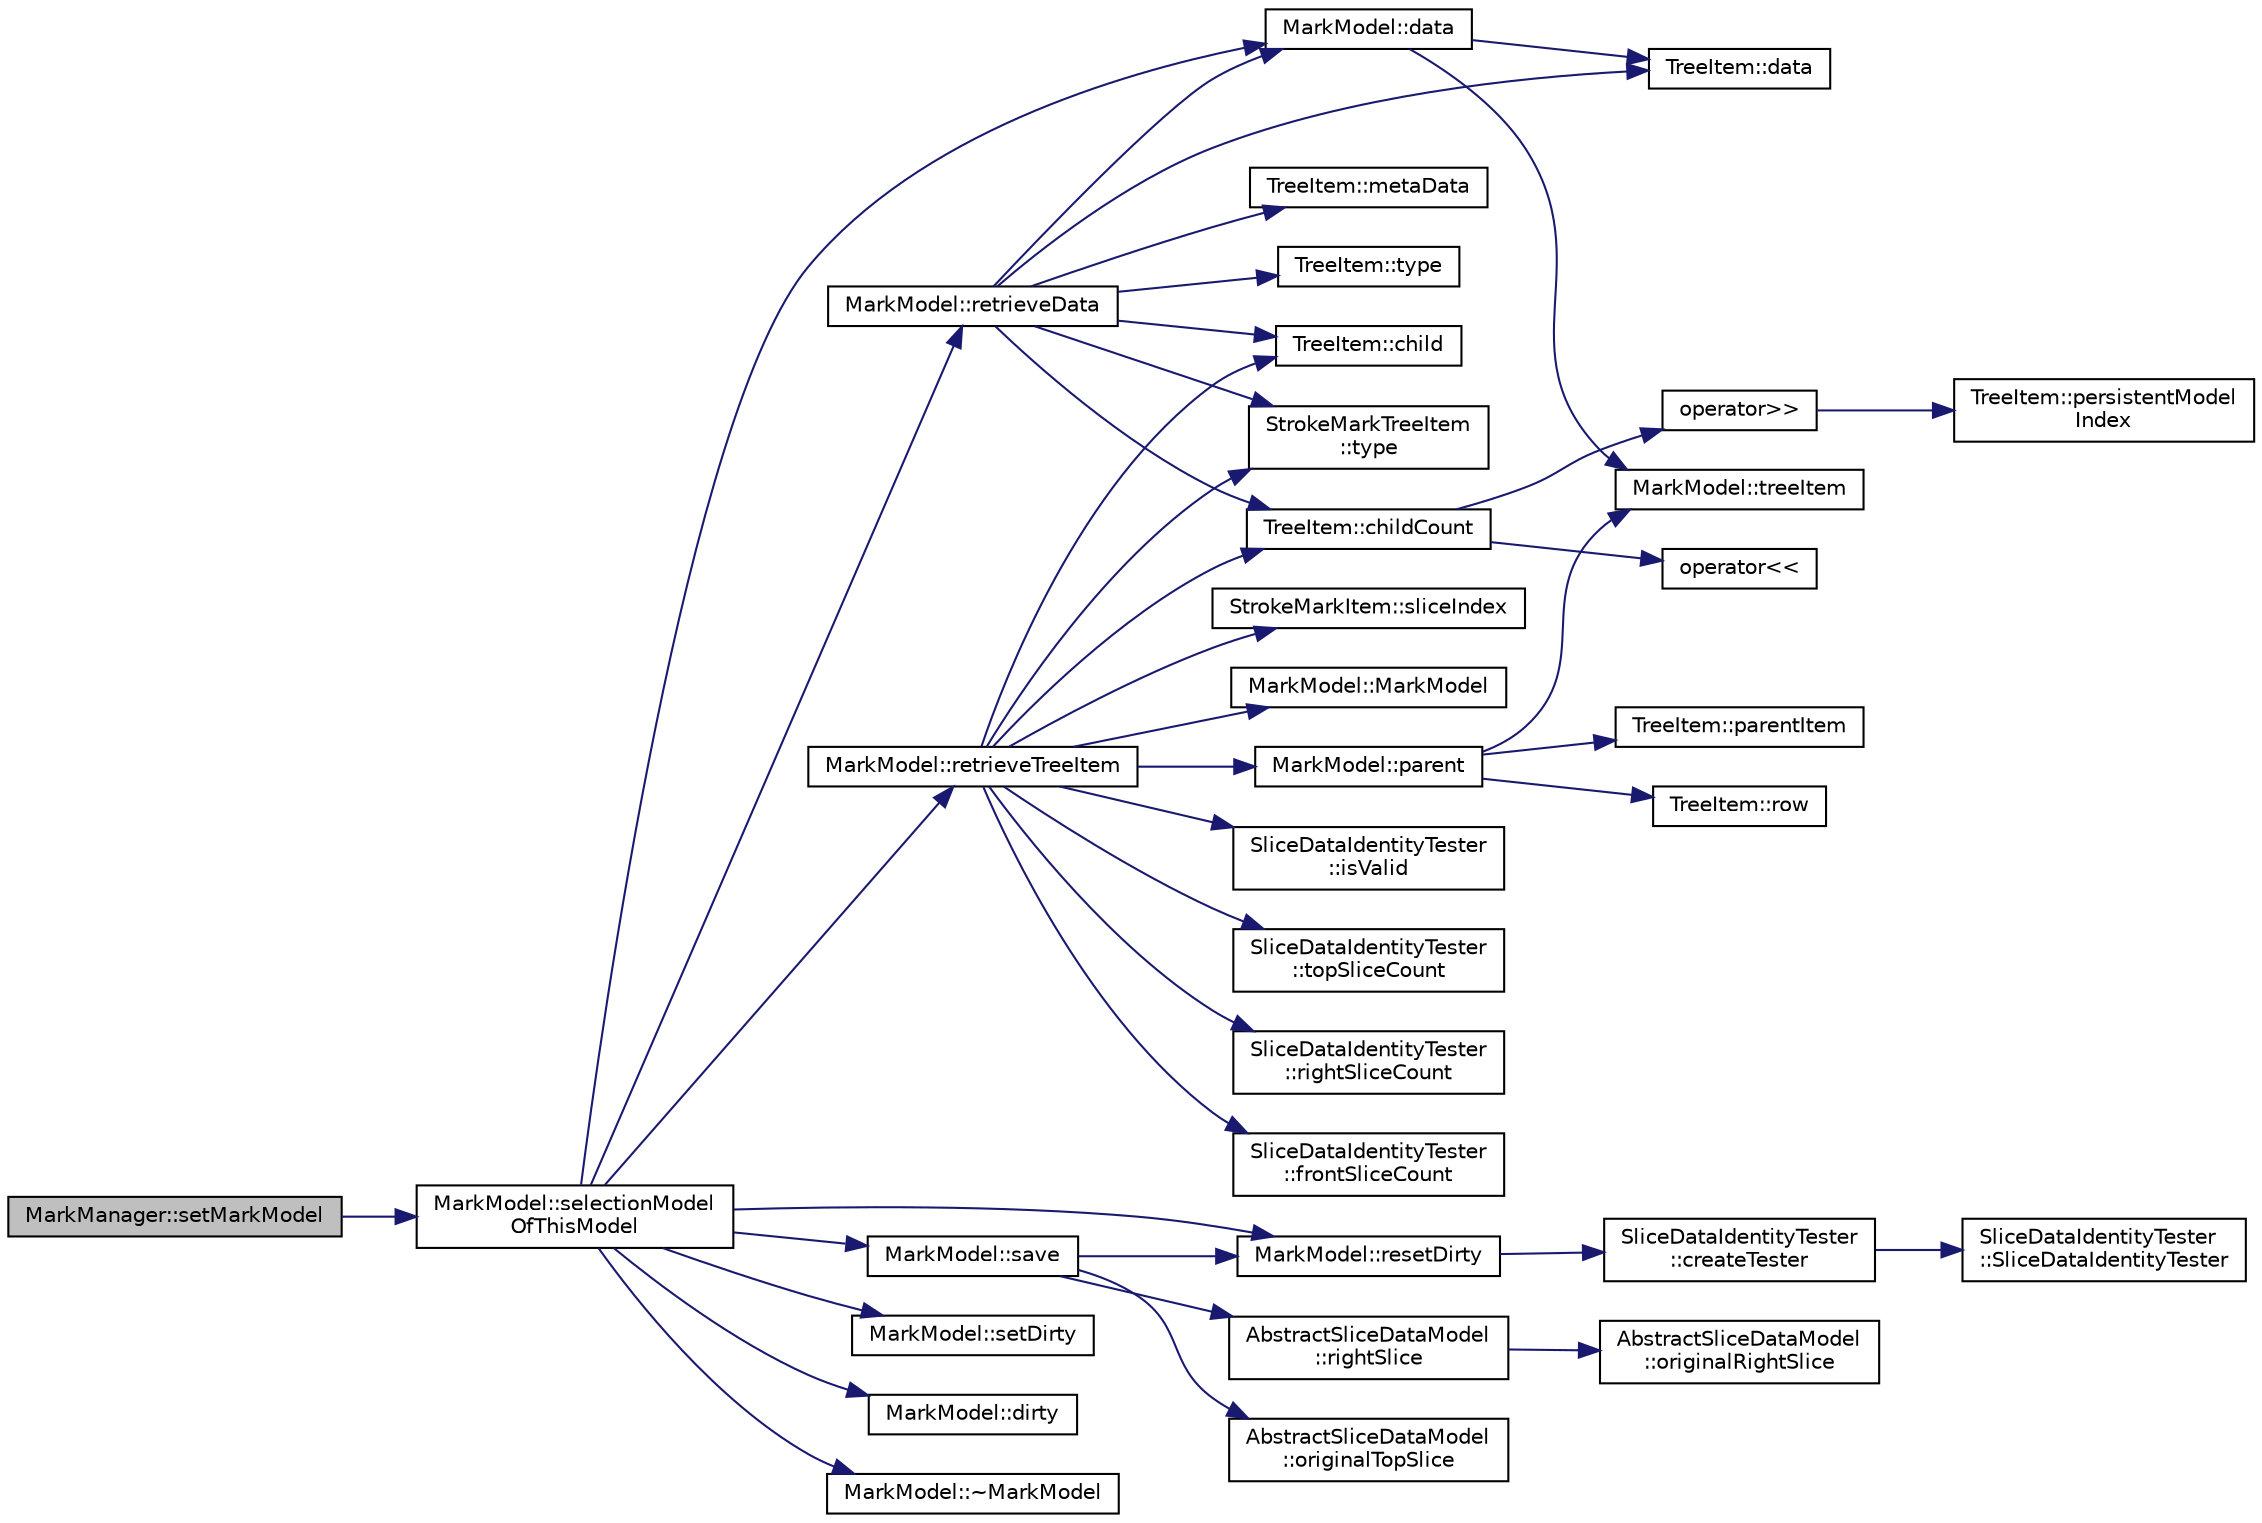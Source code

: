 digraph "MarkManager::setMarkModel"
{
  edge [fontname="Helvetica",fontsize="10",labelfontname="Helvetica",labelfontsize="10"];
  node [fontname="Helvetica",fontsize="10",shape=record];
  rankdir="LR";
  Node2 [label="MarkManager::setMarkModel",height=0.2,width=0.4,color="black", fillcolor="grey75", style="filled", fontcolor="black"];
  Node2 -> Node3 [color="midnightblue",fontsize="10",style="solid",fontname="Helvetica"];
  Node3 [label="MarkModel::selectionModel\lOfThisModel",height=0.2,width=0.4,color="black", fillcolor="white", style="filled",URL="$class_mark_model.html#ad58bc2e692e3b5a0716e20145d135e50"];
  Node3 -> Node4 [color="midnightblue",fontsize="10",style="solid",fontname="Helvetica"];
  Node4 [label="MarkModel::retrieveData",height=0.2,width=0.4,color="black", fillcolor="white", style="filled",URL="$class_mark_model.html#af319ad9abc81c3b59112d9c8c08f2cab"];
  Node4 -> Node5 [color="midnightblue",fontsize="10",style="solid",fontname="Helvetica"];
  Node5 [label="TreeItem::type",height=0.2,width=0.4,color="black", fillcolor="white", style="filled",URL="$class_tree_item.html#a9040286ba73d1391c19dc548b9a44890"];
  Node4 -> Node6 [color="midnightblue",fontsize="10",style="solid",fontname="Helvetica"];
  Node6 [label="StrokeMarkTreeItem\l::type",height=0.2,width=0.4,color="black", fillcolor="white", style="filled",URL="$class_stroke_mark_tree_item.html#a4800e57b9ff1b73bb0771acea935e02a",tooltip="Returns the information about the tree item. "];
  Node4 -> Node7 [color="midnightblue",fontsize="10",style="solid",fontname="Helvetica"];
  Node7 [label="TreeItem::metaData",height=0.2,width=0.4,color="black", fillcolor="white", style="filled",URL="$class_tree_item.html#aa73223e4db6840bc65a8ed303f9c52b8"];
  Node4 -> Node8 [color="midnightblue",fontsize="10",style="solid",fontname="Helvetica"];
  Node8 [label="TreeItem::data",height=0.2,width=0.4,color="black", fillcolor="white", style="filled",URL="$class_tree_item.html#a3e76d45fd27cc6f9001efc9f1b8effed"];
  Node4 -> Node9 [color="midnightblue",fontsize="10",style="solid",fontname="Helvetica"];
  Node9 [label="TreeItem::childCount",height=0.2,width=0.4,color="black", fillcolor="white", style="filled",URL="$class_tree_item.html#a14551ec37f50067974fc93aa78b4b6e1"];
  Node9 -> Node10 [color="midnightblue",fontsize="10",style="solid",fontname="Helvetica"];
  Node10 [label="operator\<\<",height=0.2,width=0.4,color="black", fillcolor="white", style="filled",URL="$treeitem_8h.html#af3867168b442d1c788191d4ff5e10736"];
  Node9 -> Node11 [color="midnightblue",fontsize="10",style="solid",fontname="Helvetica"];
  Node11 [label="operator\>\>",height=0.2,width=0.4,color="black", fillcolor="white", style="filled",URL="$treeitem_8h.html#a437228530f02a7bebd73f29f411e82b0"];
  Node11 -> Node12 [color="midnightblue",fontsize="10",style="solid",fontname="Helvetica"];
  Node12 [label="TreeItem::persistentModel\lIndex",height=0.2,width=0.4,color="black", fillcolor="white", style="filled",URL="$class_tree_item.html#a6ea43f97c7dfa519633ddb10882ddc6a",tooltip="Returns the model index refers to the item in the model. "];
  Node4 -> Node13 [color="midnightblue",fontsize="10",style="solid",fontname="Helvetica"];
  Node13 [label="TreeItem::child",height=0.2,width=0.4,color="black", fillcolor="white", style="filled",URL="$class_tree_item.html#ad0987aea78062e52fb382e0f7d0e07e4"];
  Node4 -> Node14 [color="midnightblue",fontsize="10",style="solid",fontname="Helvetica"];
  Node14 [label="MarkModel::data",height=0.2,width=0.4,color="black", fillcolor="white", style="filled",URL="$class_mark_model.html#a3d37fa60a721b230d59e286e4e58b940",tooltip="Reimplemented from QAbstractItemModel::data(const QModelIndex & index,int role) "];
  Node14 -> Node15 [color="midnightblue",fontsize="10",style="solid",fontname="Helvetica"];
  Node15 [label="MarkModel::treeItem",height=0.2,width=0.4,color="black", fillcolor="white", style="filled",URL="$class_mark_model.html#a6c38bcb4d3dee2fa69c4db2c681cf613",tooltip="This is a function to get the internal data structure from index. "];
  Node14 -> Node8 [color="midnightblue",fontsize="10",style="solid",fontname="Helvetica"];
  Node3 -> Node14 [color="midnightblue",fontsize="10",style="solid",fontname="Helvetica"];
  Node3 -> Node16 [color="midnightblue",fontsize="10",style="solid",fontname="Helvetica"];
  Node16 [label="MarkModel::retrieveTreeItem",height=0.2,width=0.4,color="black", fillcolor="white", style="filled",URL="$class_mark_model.html#ac21d495d673ed2238d7c1df17fa844fb",tooltip="This is a helper function for get specified type to items in the parent of . "];
  Node16 -> Node9 [color="midnightblue",fontsize="10",style="solid",fontname="Helvetica"];
  Node16 -> Node13 [color="midnightblue",fontsize="10",style="solid",fontname="Helvetica"];
  Node16 -> Node6 [color="midnightblue",fontsize="10",style="solid",fontname="Helvetica"];
  Node16 -> Node17 [color="midnightblue",fontsize="10",style="solid",fontname="Helvetica"];
  Node17 [label="MarkModel::parent",height=0.2,width=0.4,color="black", fillcolor="white", style="filled",URL="$class_mark_model.html#a4345e693ac4a0d5acf44d47b9c6ade5c",tooltip="Reimplemented from QAbstractItemModel::parent(const QModelIndex & index) const. "];
  Node17 -> Node15 [color="midnightblue",fontsize="10",style="solid",fontname="Helvetica"];
  Node17 -> Node18 [color="midnightblue",fontsize="10",style="solid",fontname="Helvetica"];
  Node18 [label="TreeItem::parentItem",height=0.2,width=0.4,color="black", fillcolor="white", style="filled",URL="$class_tree_item.html#aa5c9721176d763d2f038d6d26cab0e5c"];
  Node17 -> Node19 [color="midnightblue",fontsize="10",style="solid",fontname="Helvetica"];
  Node19 [label="TreeItem::row",height=0.2,width=0.4,color="black", fillcolor="white", style="filled",URL="$class_tree_item.html#a91ba04ea12214af828bb198c2b98fa66"];
  Node16 -> Node20 [color="midnightblue",fontsize="10",style="solid",fontname="Helvetica"];
  Node20 [label="SliceDataIdentityTester\l::isValid",height=0.2,width=0.4,color="black", fillcolor="white", style="filled",URL="$class_slice_data_identity_tester.html#a45b6a7f2aba24c64deadcaf0a20b4780"];
  Node16 -> Node21 [color="midnightblue",fontsize="10",style="solid",fontname="Helvetica"];
  Node21 [label="SliceDataIdentityTester\l::topSliceCount",height=0.2,width=0.4,color="black", fillcolor="white", style="filled",URL="$class_slice_data_identity_tester.html#ab02cf2ec2b37d360ee84da41fa8b2da7"];
  Node16 -> Node22 [color="midnightblue",fontsize="10",style="solid",fontname="Helvetica"];
  Node22 [label="SliceDataIdentityTester\l::rightSliceCount",height=0.2,width=0.4,color="black", fillcolor="white", style="filled",URL="$class_slice_data_identity_tester.html#a8b0d7ad96af0dc63659d290f1328057c"];
  Node16 -> Node23 [color="midnightblue",fontsize="10",style="solid",fontname="Helvetica"];
  Node23 [label="SliceDataIdentityTester\l::frontSliceCount",height=0.2,width=0.4,color="black", fillcolor="white", style="filled",URL="$class_slice_data_identity_tester.html#acbf4e40991fb2dd508145979a76badf5"];
  Node16 -> Node24 [color="midnightblue",fontsize="10",style="solid",fontname="Helvetica"];
  Node24 [label="StrokeMarkItem::sliceIndex",height=0.2,width=0.4,color="black", fillcolor="white", style="filled",URL="$class_stroke_mark_item.html#a9b2c61e0410a45f6052fff1435c65f71"];
  Node16 -> Node25 [color="midnightblue",fontsize="10",style="solid",fontname="Helvetica"];
  Node25 [label="MarkModel::MarkModel",height=0.2,width=0.4,color="black", fillcolor="white", style="filled",URL="$class_mark_model.html#ad887e7829162eaa74f1aa37995698cbf",tooltip="This is a deleted constructor. "];
  Node3 -> Node26 [color="midnightblue",fontsize="10",style="solid",fontname="Helvetica"];
  Node26 [label="MarkModel::save",height=0.2,width=0.4,color="black", fillcolor="white", style="filled",URL="$class_mark_model.html#abe6abbd59c1ea3c302b8cd6951d4c28f",tooltip="Save current marks contained in the mark model. "];
  Node26 -> Node27 [color="midnightblue",fontsize="10",style="solid",fontname="Helvetica"];
  Node27 [label="MarkModel::resetDirty",height=0.2,width=0.4,color="black", fillcolor="white", style="filled",URL="$class_mark_model.html#a9da9d98031656c3b0ebacc02ea33361f",tooltip="Reset the dirty bit. "];
  Node27 -> Node28 [color="midnightblue",fontsize="10",style="solid",fontname="Helvetica"];
  Node28 [label="SliceDataIdentityTester\l::createTester",height=0.2,width=0.4,color="black", fillcolor="white", style="filled",URL="$class_slice_data_identity_tester.html#a2e92327a56bbadfded56758a615361f7"];
  Node28 -> Node29 [color="midnightblue",fontsize="10",style="solid",fontname="Helvetica"];
  Node29 [label="SliceDataIdentityTester\l::SliceDataIdentityTester",height=0.2,width=0.4,color="black", fillcolor="white", style="filled",URL="$class_slice_data_identity_tester.html#adde8293ad13b57d9d4aeb55f7afd1c65"];
  Node26 -> Node30 [color="midnightblue",fontsize="10",style="solid",fontname="Helvetica"];
  Node30 [label="AbstractSliceDataModel\l::originalTopSlice",height=0.2,width=0.4,color="black", fillcolor="white", style="filled",URL="$class_abstract_slice_data_model.html#a9382ae1b265f17b237eecd803b6fbc46"];
  Node26 -> Node31 [color="midnightblue",fontsize="10",style="solid",fontname="Helvetica"];
  Node31 [label="AbstractSliceDataModel\l::rightSlice",height=0.2,width=0.4,color="black", fillcolor="white", style="filled",URL="$class_abstract_slice_data_model.html#a724dbf0b38f651f87bfdc3e7309086b9"];
  Node31 -> Node32 [color="midnightblue",fontsize="10",style="solid",fontname="Helvetica"];
  Node32 [label="AbstractSliceDataModel\l::originalRightSlice",height=0.2,width=0.4,color="black", fillcolor="white", style="filled",URL="$class_abstract_slice_data_model.html#a202041a129858ec7164c98767609a25f"];
  Node3 -> Node33 [color="midnightblue",fontsize="10",style="solid",fontname="Helvetica"];
  Node33 [label="MarkModel::setDirty",height=0.2,width=0.4,color="black", fillcolor="white", style="filled",URL="$class_mark_model.html#a6e3f1fd96208c92ea67470a1fc952da6",tooltip="Sets dirty bit of the mark model. "];
  Node3 -> Node34 [color="midnightblue",fontsize="10",style="solid",fontname="Helvetica"];
  Node34 [label="MarkModel::dirty",height=0.2,width=0.4,color="black", fillcolor="white", style="filled",URL="$class_mark_model.html#adbcf453ef851df5c37d83972db9971ac",tooltip="Returns the dirty bit of the mark model. "];
  Node3 -> Node27 [color="midnightblue",fontsize="10",style="solid",fontname="Helvetica"];
  Node3 -> Node35 [color="midnightblue",fontsize="10",style="solid",fontname="Helvetica"];
  Node35 [label="MarkModel::~MarkModel",height=0.2,width=0.4,color="black", fillcolor="white", style="filled",URL="$class_mark_model.html#aa6a8455921fa58f501bb4fccaefa6841",tooltip="Destroyes the mark model. "];
}
